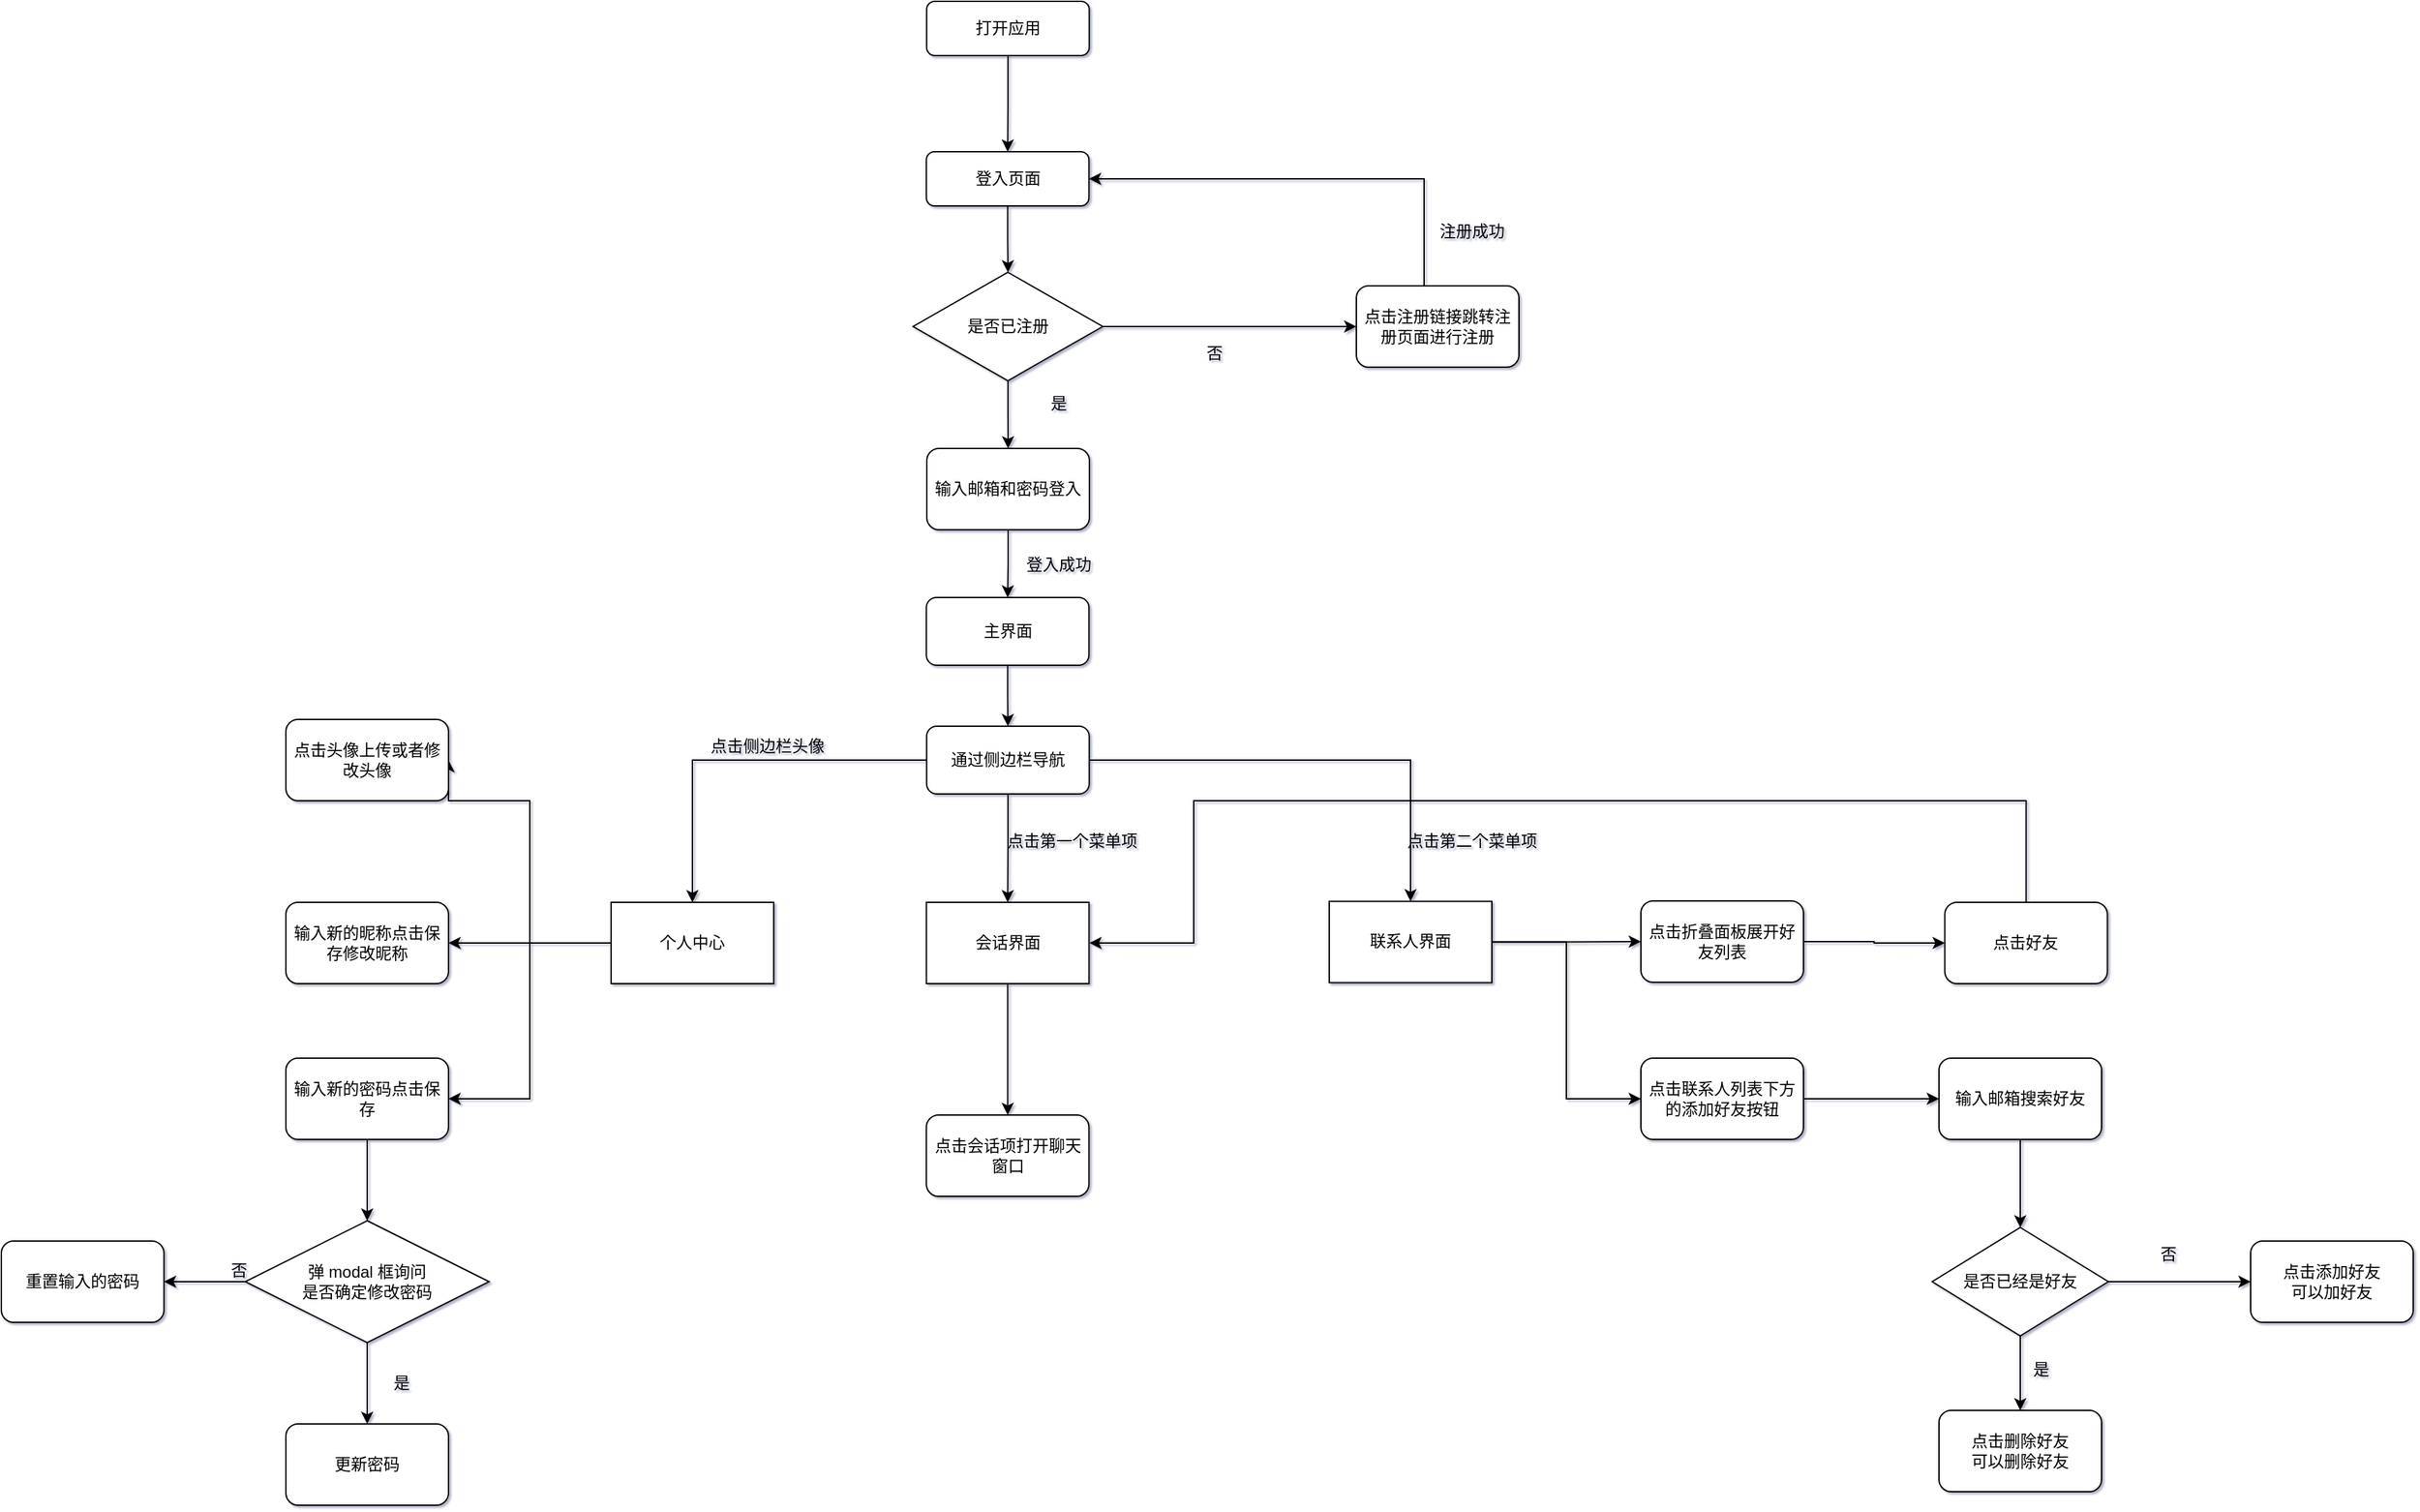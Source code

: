 <mxfile version="12.9.3" type="device"><diagram id="C5RBs43oDa-KdzZeNtuy" name="Page-1"><mxGraphModel dx="2873" dy="3108" grid="0" gridSize="10" guides="1" tooltips="1" connect="1" arrows="1" fold="1" page="0" pageScale="1" pageWidth="827" pageHeight="1169" background="none" math="0" shadow="1"><root><mxCell id="WIyWlLk6GJQsqaUBKTNV-0"/><mxCell id="WIyWlLk6GJQsqaUBKTNV-1" parent="WIyWlLk6GJQsqaUBKTNV-0"/><mxCell id="OC3O2rlihNPMN1s0UUXw-15" style="edgeStyle=orthogonalEdgeStyle;rounded=0;orthogonalLoop=1;jettySize=auto;html=1;" parent="WIyWlLk6GJQsqaUBKTNV-1" source="WIyWlLk6GJQsqaUBKTNV-3" target="OC3O2rlihNPMN1s0UUXw-4" edge="1"><mxGeometry relative="1" as="geometry"/></mxCell><mxCell id="WIyWlLk6GJQsqaUBKTNV-3" value="登入页面" style="rounded=1;whiteSpace=wrap;html=1;fontSize=12;glass=0;strokeWidth=1;shadow=0;" parent="WIyWlLk6GJQsqaUBKTNV-1" vertex="1"><mxGeometry x="352.67" y="-1169" width="120" height="40" as="geometry"/></mxCell><mxCell id="OC3O2rlihNPMN1s0UUXw-6" style="edgeStyle=orthogonalEdgeStyle;rounded=0;orthogonalLoop=1;jettySize=auto;html=1;" parent="WIyWlLk6GJQsqaUBKTNV-1" source="OC3O2rlihNPMN1s0UUXw-4" target="OC3O2rlihNPMN1s0UUXw-5" edge="1"><mxGeometry relative="1" as="geometry"/></mxCell><mxCell id="OC3O2rlihNPMN1s0UUXw-115" style="edgeStyle=orthogonalEdgeStyle;rounded=0;orthogonalLoop=1;jettySize=auto;html=1;entryX=0.5;entryY=0;entryDx=0;entryDy=0;" parent="WIyWlLk6GJQsqaUBKTNV-1" source="OC3O2rlihNPMN1s0UUXw-4" target="OC3O2rlihNPMN1s0UUXw-114" edge="1"><mxGeometry relative="1" as="geometry"/></mxCell><mxCell id="OC3O2rlihNPMN1s0UUXw-4" value="是否已注册" style="rhombus;whiteSpace=wrap;html=1;" parent="WIyWlLk6GJQsqaUBKTNV-1" vertex="1"><mxGeometry x="342.86" y="-1080" width="140" height="80" as="geometry"/></mxCell><mxCell id="OC3O2rlihNPMN1s0UUXw-113" style="edgeStyle=orthogonalEdgeStyle;rounded=0;orthogonalLoop=1;jettySize=auto;html=1;entryX=1;entryY=0.5;entryDx=0;entryDy=0;" parent="WIyWlLk6GJQsqaUBKTNV-1" source="OC3O2rlihNPMN1s0UUXw-5" target="WIyWlLk6GJQsqaUBKTNV-3" edge="1"><mxGeometry relative="1" as="geometry"><Array as="points"><mxPoint x="720" y="-1149"/></Array></mxGeometry></mxCell><mxCell id="OC3O2rlihNPMN1s0UUXw-5" value="点击注册链接跳转注册页面进行注册" style="rounded=1;whiteSpace=wrap;html=1;" parent="WIyWlLk6GJQsqaUBKTNV-1" vertex="1"><mxGeometry x="670" y="-1070" width="120" height="60" as="geometry"/></mxCell><mxCell id="OC3O2rlihNPMN1s0UUXw-53" style="edgeStyle=orthogonalEdgeStyle;rounded=0;orthogonalLoop=1;jettySize=auto;html=1;entryX=0.5;entryY=0;entryDx=0;entryDy=0;" parent="WIyWlLk6GJQsqaUBKTNV-1" source="OC3O2rlihNPMN1s0UUXw-9" target="OC3O2rlihNPMN1s0UUXw-52" edge="1"><mxGeometry relative="1" as="geometry"/></mxCell><mxCell id="OC3O2rlihNPMN1s0UUXw-9" value="主界面" style="rounded=1;whiteSpace=wrap;html=1;" parent="WIyWlLk6GJQsqaUBKTNV-1" vertex="1"><mxGeometry x="352.67" y="-840" width="120" height="50" as="geometry"/></mxCell><mxCell id="OC3O2rlihNPMN1s0UUXw-14" style="edgeStyle=orthogonalEdgeStyle;rounded=0;orthogonalLoop=1;jettySize=auto;html=1;" parent="WIyWlLk6GJQsqaUBKTNV-1" source="OC3O2rlihNPMN1s0UUXw-11" target="WIyWlLk6GJQsqaUBKTNV-3" edge="1"><mxGeometry relative="1" as="geometry"/></mxCell><mxCell id="OC3O2rlihNPMN1s0UUXw-11" value="打开应用" style="rounded=1;whiteSpace=wrap;html=1;" parent="WIyWlLk6GJQsqaUBKTNV-1" vertex="1"><mxGeometry x="352.86" y="-1280" width="120" height="40" as="geometry"/></mxCell><mxCell id="aH_sNe4tUGmVKVLXOJ_1-0" style="edgeStyle=orthogonalEdgeStyle;rounded=0;orthogonalLoop=1;jettySize=auto;html=1;" edge="1" parent="WIyWlLk6GJQsqaUBKTNV-1" source="OC3O2rlihNPMN1s0UUXw-50" target="OC3O2rlihNPMN1s0UUXw-86"><mxGeometry relative="1" as="geometry"/></mxCell><mxCell id="OC3O2rlihNPMN1s0UUXw-50" value="会话界面" style="rounded=0;whiteSpace=wrap;html=1;" parent="WIyWlLk6GJQsqaUBKTNV-1" vertex="1"><mxGeometry x="352.71" y="-615" width="120" height="60" as="geometry"/></mxCell><mxCell id="OC3O2rlihNPMN1s0UUXw-92" style="edgeStyle=orthogonalEdgeStyle;rounded=0;orthogonalLoop=1;jettySize=auto;html=1;" parent="WIyWlLk6GJQsqaUBKTNV-1" source="OC3O2rlihNPMN1s0UUXw-51" target="OC3O2rlihNPMN1s0UUXw-89" edge="1"><mxGeometry relative="1" as="geometry"/></mxCell><mxCell id="OC3O2rlihNPMN1s0UUXw-95" style="edgeStyle=orthogonalEdgeStyle;rounded=0;orthogonalLoop=1;jettySize=auto;html=1;entryX=0;entryY=0.5;entryDx=0;entryDy=0;" parent="WIyWlLk6GJQsqaUBKTNV-1" source="OC3O2rlihNPMN1s0UUXw-51" target="OC3O2rlihNPMN1s0UUXw-94" edge="1"><mxGeometry relative="1" as="geometry"/></mxCell><mxCell id="OC3O2rlihNPMN1s0UUXw-51" value="联系人界面" style="rounded=0;whiteSpace=wrap;html=1;" parent="WIyWlLk6GJQsqaUBKTNV-1" vertex="1"><mxGeometry x="650" y="-615.71" width="120" height="60" as="geometry"/></mxCell><mxCell id="OC3O2rlihNPMN1s0UUXw-56" style="edgeStyle=orthogonalEdgeStyle;rounded=0;orthogonalLoop=1;jettySize=auto;html=1;" parent="WIyWlLk6GJQsqaUBKTNV-1" source="OC3O2rlihNPMN1s0UUXw-52" target="OC3O2rlihNPMN1s0UUXw-55" edge="1"><mxGeometry relative="1" as="geometry"/></mxCell><mxCell id="OC3O2rlihNPMN1s0UUXw-59" style="edgeStyle=orthogonalEdgeStyle;rounded=0;orthogonalLoop=1;jettySize=auto;html=1;" parent="WIyWlLk6GJQsqaUBKTNV-1" source="OC3O2rlihNPMN1s0UUXw-52" target="OC3O2rlihNPMN1s0UUXw-50" edge="1"><mxGeometry relative="1" as="geometry"/></mxCell><mxCell id="OC3O2rlihNPMN1s0UUXw-61" style="edgeStyle=orthogonalEdgeStyle;rounded=0;orthogonalLoop=1;jettySize=auto;html=1;entryX=0.5;entryY=0;entryDx=0;entryDy=0;" parent="WIyWlLk6GJQsqaUBKTNV-1" source="OC3O2rlihNPMN1s0UUXw-52" target="OC3O2rlihNPMN1s0UUXw-51" edge="1"><mxGeometry relative="1" as="geometry"/></mxCell><mxCell id="OC3O2rlihNPMN1s0UUXw-52" value="通过侧边栏导航" style="rounded=1;whiteSpace=wrap;html=1;" parent="WIyWlLk6GJQsqaUBKTNV-1" vertex="1"><mxGeometry x="352.86" y="-745" width="120" height="50" as="geometry"/></mxCell><mxCell id="OC3O2rlihNPMN1s0UUXw-66" style="edgeStyle=orthogonalEdgeStyle;rounded=0;orthogonalLoop=1;jettySize=auto;html=1;entryX=1;entryY=0.5;entryDx=0;entryDy=0;exitX=0;exitY=0.5;exitDx=0;exitDy=0;" parent="WIyWlLk6GJQsqaUBKTNV-1" source="OC3O2rlihNPMN1s0UUXw-55" target="OC3O2rlihNPMN1s0UUXw-63" edge="1"><mxGeometry relative="1" as="geometry"><Array as="points"><mxPoint x="60" y="-585"/><mxPoint x="60" y="-690"/></Array></mxGeometry></mxCell><mxCell id="OC3O2rlihNPMN1s0UUXw-67" style="edgeStyle=orthogonalEdgeStyle;rounded=0;orthogonalLoop=1;jettySize=auto;html=1;entryX=1;entryY=0.5;entryDx=0;entryDy=0;" parent="WIyWlLk6GJQsqaUBKTNV-1" source="OC3O2rlihNPMN1s0UUXw-55" target="OC3O2rlihNPMN1s0UUXw-65" edge="1"><mxGeometry relative="1" as="geometry"/></mxCell><mxCell id="OC3O2rlihNPMN1s0UUXw-69" style="edgeStyle=orthogonalEdgeStyle;rounded=0;orthogonalLoop=1;jettySize=auto;html=1;entryX=1;entryY=0.5;entryDx=0;entryDy=0;" parent="WIyWlLk6GJQsqaUBKTNV-1" source="OC3O2rlihNPMN1s0UUXw-55" target="OC3O2rlihNPMN1s0UUXw-64" edge="1"><mxGeometry relative="1" as="geometry"/></mxCell><mxCell id="OC3O2rlihNPMN1s0UUXw-55" value="个人中心" style="rounded=0;whiteSpace=wrap;html=1;" parent="WIyWlLk6GJQsqaUBKTNV-1" vertex="1"><mxGeometry x="120" y="-615" width="120" height="60" as="geometry"/></mxCell><mxCell id="OC3O2rlihNPMN1s0UUXw-57" value="点击侧边栏头像" style="text;html=1;align=center;verticalAlign=middle;resizable=0;points=[];autosize=1;" parent="WIyWlLk6GJQsqaUBKTNV-1" vertex="1"><mxGeometry x="185" y="-740" width="100" height="20" as="geometry"/></mxCell><mxCell id="OC3O2rlihNPMN1s0UUXw-60" value="点击第一个菜单项" style="text;html=1;align=center;verticalAlign=middle;resizable=0;points=[];autosize=1;" parent="WIyWlLk6GJQsqaUBKTNV-1" vertex="1"><mxGeometry x="405" y="-670" width="110" height="20" as="geometry"/></mxCell><mxCell id="OC3O2rlihNPMN1s0UUXw-62" value="点击第二个菜单项" style="text;html=1;align=center;verticalAlign=middle;resizable=0;points=[];autosize=1;" parent="WIyWlLk6GJQsqaUBKTNV-1" vertex="1"><mxGeometry x="700" y="-670" width="110" height="20" as="geometry"/></mxCell><mxCell id="OC3O2rlihNPMN1s0UUXw-63" value="点击头像上传或者修改头像" style="rounded=1;whiteSpace=wrap;html=1;" parent="WIyWlLk6GJQsqaUBKTNV-1" vertex="1"><mxGeometry x="-120" y="-750" width="120" height="60" as="geometry"/></mxCell><mxCell id="OC3O2rlihNPMN1s0UUXw-64" value="输入新的昵称点击保存修改昵称" style="rounded=1;whiteSpace=wrap;html=1;" parent="WIyWlLk6GJQsqaUBKTNV-1" vertex="1"><mxGeometry x="-120" y="-615" width="120" height="60" as="geometry"/></mxCell><mxCell id="OC3O2rlihNPMN1s0UUXw-74" style="edgeStyle=orthogonalEdgeStyle;rounded=0;orthogonalLoop=1;jettySize=auto;html=1;entryX=0.5;entryY=0;entryDx=0;entryDy=0;" parent="WIyWlLk6GJQsqaUBKTNV-1" source="OC3O2rlihNPMN1s0UUXw-65" target="OC3O2rlihNPMN1s0UUXw-72" edge="1"><mxGeometry relative="1" as="geometry"/></mxCell><mxCell id="OC3O2rlihNPMN1s0UUXw-65" value="输入新的密码点击保存" style="rounded=1;whiteSpace=wrap;html=1;" parent="WIyWlLk6GJQsqaUBKTNV-1" vertex="1"><mxGeometry x="-120" y="-500" width="120" height="60" as="geometry"/></mxCell><mxCell id="OC3O2rlihNPMN1s0UUXw-76" style="edgeStyle=orthogonalEdgeStyle;rounded=0;orthogonalLoop=1;jettySize=auto;html=1;" parent="WIyWlLk6GJQsqaUBKTNV-1" source="OC3O2rlihNPMN1s0UUXw-72" target="OC3O2rlihNPMN1s0UUXw-75" edge="1"><mxGeometry relative="1" as="geometry"/></mxCell><mxCell id="OC3O2rlihNPMN1s0UUXw-79" style="edgeStyle=orthogonalEdgeStyle;rounded=0;orthogonalLoop=1;jettySize=auto;html=1;entryX=1;entryY=0.5;entryDx=0;entryDy=0;" parent="WIyWlLk6GJQsqaUBKTNV-1" source="OC3O2rlihNPMN1s0UUXw-72" target="OC3O2rlihNPMN1s0UUXw-78" edge="1"><mxGeometry relative="1" as="geometry"/></mxCell><mxCell id="OC3O2rlihNPMN1s0UUXw-72" value="&lt;span style=&quot;white-space: normal&quot;&gt;弹 modal 框询问&lt;br&gt;是否确定修改密码&lt;/span&gt;" style="rhombus;whiteSpace=wrap;html=1;" parent="WIyWlLk6GJQsqaUBKTNV-1" vertex="1"><mxGeometry x="-150" y="-380" width="180" height="90" as="geometry"/></mxCell><mxCell id="OC3O2rlihNPMN1s0UUXw-75" value="更新密码" style="rounded=1;whiteSpace=wrap;html=1;" parent="WIyWlLk6GJQsqaUBKTNV-1" vertex="1"><mxGeometry x="-120" y="-230" width="120" height="60" as="geometry"/></mxCell><mxCell id="OC3O2rlihNPMN1s0UUXw-77" value="是" style="text;html=1;align=center;verticalAlign=middle;resizable=0;points=[];autosize=1;" parent="WIyWlLk6GJQsqaUBKTNV-1" vertex="1"><mxGeometry x="-50" y="-270" width="30" height="20" as="geometry"/></mxCell><mxCell id="OC3O2rlihNPMN1s0UUXw-78" value="重置输入的密码" style="rounded=1;whiteSpace=wrap;html=1;" parent="WIyWlLk6GJQsqaUBKTNV-1" vertex="1"><mxGeometry x="-330" y="-365" width="120" height="60" as="geometry"/></mxCell><mxCell id="OC3O2rlihNPMN1s0UUXw-80" value="否" style="text;html=1;align=center;verticalAlign=middle;resizable=0;points=[];autosize=1;" parent="WIyWlLk6GJQsqaUBKTNV-1" vertex="1"><mxGeometry x="-170" y="-353" width="30" height="20" as="geometry"/></mxCell><mxCell id="OC3O2rlihNPMN1s0UUXw-86" value="点击会话项打开聊天窗口" style="rounded=1;whiteSpace=wrap;html=1;" parent="WIyWlLk6GJQsqaUBKTNV-1" vertex="1"><mxGeometry x="352.67" y="-458" width="120" height="60" as="geometry"/></mxCell><mxCell id="OC3O2rlihNPMN1s0UUXw-93" style="edgeStyle=orthogonalEdgeStyle;rounded=0;orthogonalLoop=1;jettySize=auto;html=1;" parent="WIyWlLk6GJQsqaUBKTNV-1" source="OC3O2rlihNPMN1s0UUXw-89" target="OC3O2rlihNPMN1s0UUXw-90" edge="1"><mxGeometry relative="1" as="geometry"/></mxCell><mxCell id="OC3O2rlihNPMN1s0UUXw-89" value="点击折叠面板展开好友列表" style="rounded=1;whiteSpace=wrap;html=1;" parent="WIyWlLk6GJQsqaUBKTNV-1" vertex="1"><mxGeometry x="880" y="-616" width="120" height="60" as="geometry"/></mxCell><mxCell id="OC3O2rlihNPMN1s0UUXw-91" style="edgeStyle=orthogonalEdgeStyle;rounded=0;orthogonalLoop=1;jettySize=auto;html=1;" parent="WIyWlLk6GJQsqaUBKTNV-1" source="OC3O2rlihNPMN1s0UUXw-90" edge="1"><mxGeometry relative="1" as="geometry"><mxPoint x="473" y="-585" as="targetPoint"/><Array as="points"><mxPoint x="1164" y="-690"/><mxPoint x="550" y="-690"/><mxPoint x="550" y="-585"/></Array></mxGeometry></mxCell><mxCell id="OC3O2rlihNPMN1s0UUXw-90" value="点击好友" style="rounded=1;whiteSpace=wrap;html=1;" parent="WIyWlLk6GJQsqaUBKTNV-1" vertex="1"><mxGeometry x="1104.29" y="-615" width="120" height="60" as="geometry"/></mxCell><mxCell id="OC3O2rlihNPMN1s0UUXw-97" style="edgeStyle=orthogonalEdgeStyle;rounded=0;orthogonalLoop=1;jettySize=auto;html=1;" parent="WIyWlLk6GJQsqaUBKTNV-1" source="OC3O2rlihNPMN1s0UUXw-94" target="OC3O2rlihNPMN1s0UUXw-96" edge="1"><mxGeometry relative="1" as="geometry"/></mxCell><mxCell id="OC3O2rlihNPMN1s0UUXw-94" value="点击联系人列表下方的添加好友按钮" style="rounded=1;whiteSpace=wrap;html=1;" parent="WIyWlLk6GJQsqaUBKTNV-1" vertex="1"><mxGeometry x="880" y="-500" width="120" height="60" as="geometry"/></mxCell><mxCell id="OC3O2rlihNPMN1s0UUXw-100" style="edgeStyle=orthogonalEdgeStyle;rounded=0;orthogonalLoop=1;jettySize=auto;html=1;entryX=0.5;entryY=0;entryDx=0;entryDy=0;" parent="WIyWlLk6GJQsqaUBKTNV-1" source="OC3O2rlihNPMN1s0UUXw-96" target="OC3O2rlihNPMN1s0UUXw-98" edge="1"><mxGeometry relative="1" as="geometry"/></mxCell><mxCell id="OC3O2rlihNPMN1s0UUXw-96" value="输入邮箱搜索好友" style="rounded=1;whiteSpace=wrap;html=1;" parent="WIyWlLk6GJQsqaUBKTNV-1" vertex="1"><mxGeometry x="1100" y="-500" width="120" height="60" as="geometry"/></mxCell><mxCell id="OC3O2rlihNPMN1s0UUXw-103" style="edgeStyle=orthogonalEdgeStyle;rounded=0;orthogonalLoop=1;jettySize=auto;html=1;entryX=0;entryY=0.5;entryDx=0;entryDy=0;" parent="WIyWlLk6GJQsqaUBKTNV-1" source="OC3O2rlihNPMN1s0UUXw-98" target="OC3O2rlihNPMN1s0UUXw-102" edge="1"><mxGeometry relative="1" as="geometry"/></mxCell><mxCell id="OC3O2rlihNPMN1s0UUXw-108" style="edgeStyle=orthogonalEdgeStyle;rounded=0;orthogonalLoop=1;jettySize=auto;html=1;entryX=0.5;entryY=0;entryDx=0;entryDy=0;" parent="WIyWlLk6GJQsqaUBKTNV-1" source="OC3O2rlihNPMN1s0UUXw-98" target="OC3O2rlihNPMN1s0UUXw-101" edge="1"><mxGeometry relative="1" as="geometry"/></mxCell><mxCell id="OC3O2rlihNPMN1s0UUXw-98" value="是否已经是好友" style="rhombus;whiteSpace=wrap;html=1;" parent="WIyWlLk6GJQsqaUBKTNV-1" vertex="1"><mxGeometry x="1095" y="-375" width="130" height="80" as="geometry"/></mxCell><mxCell id="OC3O2rlihNPMN1s0UUXw-101" value="点击删除好友&lt;br&gt;可以删除好友" style="rounded=1;whiteSpace=wrap;html=1;" parent="WIyWlLk6GJQsqaUBKTNV-1" vertex="1"><mxGeometry x="1100" y="-240" width="120" height="60" as="geometry"/></mxCell><mxCell id="OC3O2rlihNPMN1s0UUXw-102" value="点击添加好友&lt;br&gt;可以加好友" style="rounded=1;whiteSpace=wrap;html=1;" parent="WIyWlLk6GJQsqaUBKTNV-1" vertex="1"><mxGeometry x="1330" y="-365" width="120" height="60" as="geometry"/></mxCell><mxCell id="OC3O2rlihNPMN1s0UUXw-104" value="否" style="text;html=1;align=center;verticalAlign=middle;resizable=0;points=[];autosize=1;" parent="WIyWlLk6GJQsqaUBKTNV-1" vertex="1"><mxGeometry x="1254.29" y="-365" width="30" height="20" as="geometry"/></mxCell><mxCell id="OC3O2rlihNPMN1s0UUXw-109" value="是" style="text;html=1;align=center;verticalAlign=middle;resizable=0;points=[];autosize=1;" parent="WIyWlLk6GJQsqaUBKTNV-1" vertex="1"><mxGeometry x="1160" y="-280" width="30" height="20" as="geometry"/></mxCell><mxCell id="OC3O2rlihNPMN1s0UUXw-110" value="否" style="text;html=1;align=center;verticalAlign=middle;resizable=0;points=[];autosize=1;" parent="WIyWlLk6GJQsqaUBKTNV-1" vertex="1"><mxGeometry x="550" y="-1030" width="30" height="20" as="geometry"/></mxCell><mxCell id="OC3O2rlihNPMN1s0UUXw-116" style="edgeStyle=orthogonalEdgeStyle;rounded=0;orthogonalLoop=1;jettySize=auto;html=1;entryX=0.5;entryY=0;entryDx=0;entryDy=0;" parent="WIyWlLk6GJQsqaUBKTNV-1" source="OC3O2rlihNPMN1s0UUXw-114" target="OC3O2rlihNPMN1s0UUXw-9" edge="1"><mxGeometry relative="1" as="geometry"/></mxCell><mxCell id="OC3O2rlihNPMN1s0UUXw-114" value="输入邮箱和密码登入" style="rounded=1;whiteSpace=wrap;html=1;" parent="WIyWlLk6GJQsqaUBKTNV-1" vertex="1"><mxGeometry x="353" y="-950" width="120" height="60" as="geometry"/></mxCell><mxCell id="OC3O2rlihNPMN1s0UUXw-117" value="是" style="text;html=1;align=center;verticalAlign=middle;resizable=0;points=[];autosize=1;" parent="WIyWlLk6GJQsqaUBKTNV-1" vertex="1"><mxGeometry x="435" y="-993" width="30" height="20" as="geometry"/></mxCell><mxCell id="OC3O2rlihNPMN1s0UUXw-118" value="登入成功" style="text;html=1;align=center;verticalAlign=middle;resizable=0;points=[];autosize=1;" parent="WIyWlLk6GJQsqaUBKTNV-1" vertex="1"><mxGeometry x="420" y="-874" width="60" height="20" as="geometry"/></mxCell><mxCell id="OC3O2rlihNPMN1s0UUXw-119" value="注册成功" style="text;html=1;align=center;verticalAlign=middle;resizable=0;points=[];autosize=1;" parent="WIyWlLk6GJQsqaUBKTNV-1" vertex="1"><mxGeometry x="725" y="-1120" width="60" height="20" as="geometry"/></mxCell></root></mxGraphModel></diagram></mxfile>